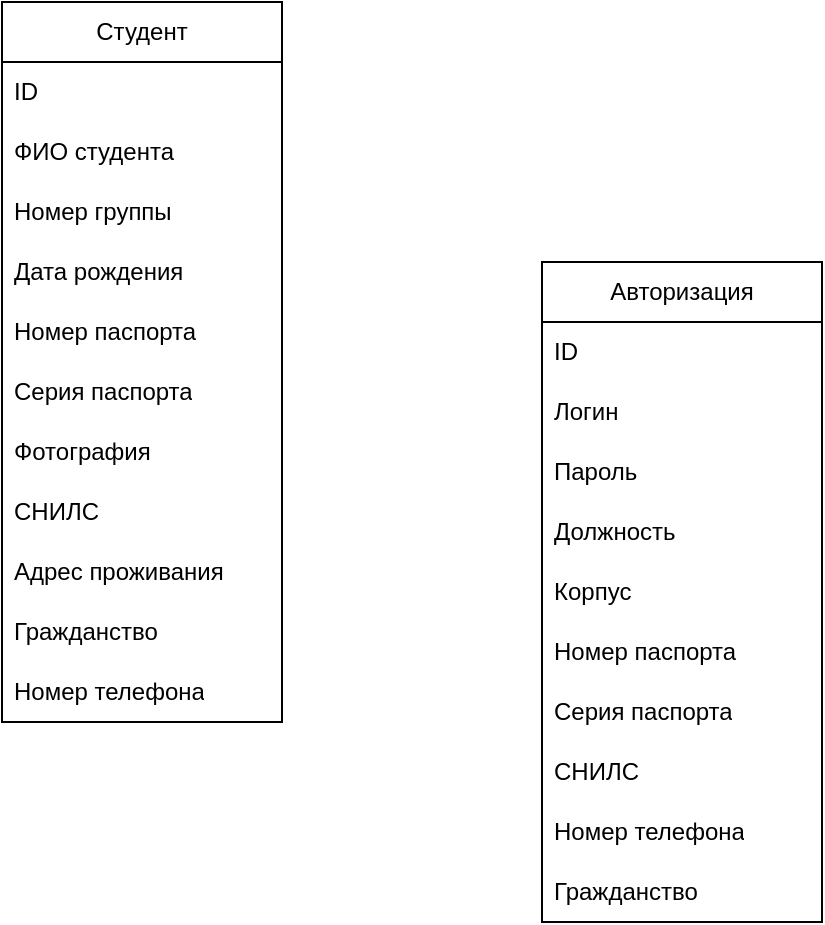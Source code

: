 <mxfile version="24.0.5" type="github">
  <diagram id="C5RBs43oDa-KdzZeNtuy" name="Page-1">
    <mxGraphModel dx="1434" dy="766" grid="1" gridSize="10" guides="1" tooltips="1" connect="1" arrows="1" fold="1" page="1" pageScale="1" pageWidth="827" pageHeight="1169" math="0" shadow="0">
      <root>
        <mxCell id="WIyWlLk6GJQsqaUBKTNV-0" />
        <mxCell id="WIyWlLk6GJQsqaUBKTNV-1" parent="WIyWlLk6GJQsqaUBKTNV-0" />
        <mxCell id="9LC6pD5QoBARgb9gXiUQ-0" value="Студент" style="swimlane;fontStyle=0;childLayout=stackLayout;horizontal=1;startSize=30;horizontalStack=0;resizeParent=1;resizeParentMax=0;resizeLast=0;collapsible=1;marginBottom=0;whiteSpace=wrap;html=1;" parent="WIyWlLk6GJQsqaUBKTNV-1" vertex="1">
          <mxGeometry x="170" y="140" width="140" height="360" as="geometry" />
        </mxCell>
        <mxCell id="9LC6pD5QoBARgb9gXiUQ-1" value="ID" style="text;strokeColor=none;fillColor=none;align=left;verticalAlign=middle;spacingLeft=4;spacingRight=4;overflow=hidden;points=[[0,0.5],[1,0.5]];portConstraint=eastwest;rotatable=0;whiteSpace=wrap;html=1;" parent="9LC6pD5QoBARgb9gXiUQ-0" vertex="1">
          <mxGeometry y="30" width="140" height="30" as="geometry" />
        </mxCell>
        <mxCell id="9LC6pD5QoBARgb9gXiUQ-2" value="ФИО студента" style="text;strokeColor=none;fillColor=none;align=left;verticalAlign=middle;spacingLeft=4;spacingRight=4;overflow=hidden;points=[[0,0.5],[1,0.5]];portConstraint=eastwest;rotatable=0;whiteSpace=wrap;html=1;" parent="9LC6pD5QoBARgb9gXiUQ-0" vertex="1">
          <mxGeometry y="60" width="140" height="30" as="geometry" />
        </mxCell>
        <mxCell id="9LC6pD5QoBARgb9gXiUQ-3" value="Номер группы" style="text;strokeColor=none;fillColor=none;align=left;verticalAlign=middle;spacingLeft=4;spacingRight=4;overflow=hidden;points=[[0,0.5],[1,0.5]];portConstraint=eastwest;rotatable=0;whiteSpace=wrap;html=1;" parent="9LC6pD5QoBARgb9gXiUQ-0" vertex="1">
          <mxGeometry y="90" width="140" height="30" as="geometry" />
        </mxCell>
        <mxCell id="9LC6pD5QoBARgb9gXiUQ-7" value="Дата рождения" style="text;strokeColor=none;fillColor=none;align=left;verticalAlign=middle;spacingLeft=4;spacingRight=4;overflow=hidden;points=[[0,0.5],[1,0.5]];portConstraint=eastwest;rotatable=0;whiteSpace=wrap;html=1;" parent="9LC6pD5QoBARgb9gXiUQ-0" vertex="1">
          <mxGeometry y="120" width="140" height="30" as="geometry" />
        </mxCell>
        <mxCell id="fMkkWlO40f7zomce9n-m-28" value="Номер паспорта" style="text;strokeColor=none;fillColor=none;align=left;verticalAlign=middle;spacingLeft=4;spacingRight=4;overflow=hidden;points=[[0,0.5],[1,0.5]];portConstraint=eastwest;rotatable=0;whiteSpace=wrap;html=1;" vertex="1" parent="9LC6pD5QoBARgb9gXiUQ-0">
          <mxGeometry y="150" width="140" height="30" as="geometry" />
        </mxCell>
        <mxCell id="fMkkWlO40f7zomce9n-m-27" value="Серия паспорта" style="text;strokeColor=none;fillColor=none;align=left;verticalAlign=middle;spacingLeft=4;spacingRight=4;overflow=hidden;points=[[0,0.5],[1,0.5]];portConstraint=eastwest;rotatable=0;whiteSpace=wrap;html=1;" vertex="1" parent="9LC6pD5QoBARgb9gXiUQ-0">
          <mxGeometry y="180" width="140" height="30" as="geometry" />
        </mxCell>
        <mxCell id="fMkkWlO40f7zomce9n-m-26" value="Фотография" style="text;strokeColor=none;fillColor=none;align=left;verticalAlign=middle;spacingLeft=4;spacingRight=4;overflow=hidden;points=[[0,0.5],[1,0.5]];portConstraint=eastwest;rotatable=0;whiteSpace=wrap;html=1;" vertex="1" parent="9LC6pD5QoBARgb9gXiUQ-0">
          <mxGeometry y="210" width="140" height="30" as="geometry" />
        </mxCell>
        <mxCell id="fMkkWlO40f7zomce9n-m-25" value="СНИЛС" style="text;strokeColor=none;fillColor=none;align=left;verticalAlign=middle;spacingLeft=4;spacingRight=4;overflow=hidden;points=[[0,0.5],[1,0.5]];portConstraint=eastwest;rotatable=0;whiteSpace=wrap;html=1;" vertex="1" parent="9LC6pD5QoBARgb9gXiUQ-0">
          <mxGeometry y="240" width="140" height="30" as="geometry" />
        </mxCell>
        <mxCell id="fMkkWlO40f7zomce9n-m-30" value="Адрес проживания" style="text;strokeColor=none;fillColor=none;align=left;verticalAlign=middle;spacingLeft=4;spacingRight=4;overflow=hidden;points=[[0,0.5],[1,0.5]];portConstraint=eastwest;rotatable=0;whiteSpace=wrap;html=1;" vertex="1" parent="9LC6pD5QoBARgb9gXiUQ-0">
          <mxGeometry y="270" width="140" height="30" as="geometry" />
        </mxCell>
        <mxCell id="fMkkWlO40f7zomce9n-m-29" value="Гражданство" style="text;strokeColor=none;fillColor=none;align=left;verticalAlign=middle;spacingLeft=4;spacingRight=4;overflow=hidden;points=[[0,0.5],[1,0.5]];portConstraint=eastwest;rotatable=0;whiteSpace=wrap;html=1;" vertex="1" parent="9LC6pD5QoBARgb9gXiUQ-0">
          <mxGeometry y="300" width="140" height="30" as="geometry" />
        </mxCell>
        <mxCell id="fMkkWlO40f7zomce9n-m-31" value="Номер телефона" style="text;strokeColor=none;fillColor=none;align=left;verticalAlign=middle;spacingLeft=4;spacingRight=4;overflow=hidden;points=[[0,0.5],[1,0.5]];portConstraint=eastwest;rotatable=0;whiteSpace=wrap;html=1;" vertex="1" parent="9LC6pD5QoBARgb9gXiUQ-0">
          <mxGeometry y="330" width="140" height="30" as="geometry" />
        </mxCell>
        <mxCell id="fMkkWlO40f7zomce9n-m-15" value="Авторизация" style="swimlane;fontStyle=0;childLayout=stackLayout;horizontal=1;startSize=30;horizontalStack=0;resizeParent=1;resizeParentMax=0;resizeLast=0;collapsible=1;marginBottom=0;whiteSpace=wrap;html=1;" vertex="1" parent="WIyWlLk6GJQsqaUBKTNV-1">
          <mxGeometry x="440" y="270" width="140" height="330" as="geometry" />
        </mxCell>
        <mxCell id="fMkkWlO40f7zomce9n-m-16" value="ID" style="text;strokeColor=none;fillColor=none;align=left;verticalAlign=middle;spacingLeft=4;spacingRight=4;overflow=hidden;points=[[0,0.5],[1,0.5]];portConstraint=eastwest;rotatable=0;whiteSpace=wrap;html=1;" vertex="1" parent="fMkkWlO40f7zomce9n-m-15">
          <mxGeometry y="30" width="140" height="30" as="geometry" />
        </mxCell>
        <mxCell id="fMkkWlO40f7zomce9n-m-17" value="Логин" style="text;strokeColor=none;fillColor=none;align=left;verticalAlign=middle;spacingLeft=4;spacingRight=4;overflow=hidden;points=[[0,0.5],[1,0.5]];portConstraint=eastwest;rotatable=0;whiteSpace=wrap;html=1;" vertex="1" parent="fMkkWlO40f7zomce9n-m-15">
          <mxGeometry y="60" width="140" height="30" as="geometry" />
        </mxCell>
        <mxCell id="fMkkWlO40f7zomce9n-m-18" value="Пароль" style="text;strokeColor=none;fillColor=none;align=left;verticalAlign=middle;spacingLeft=4;spacingRight=4;overflow=hidden;points=[[0,0.5],[1,0.5]];portConstraint=eastwest;rotatable=0;whiteSpace=wrap;html=1;" vertex="1" parent="fMkkWlO40f7zomce9n-m-15">
          <mxGeometry y="90" width="140" height="30" as="geometry" />
        </mxCell>
        <mxCell id="fMkkWlO40f7zomce9n-m-23" value="Должность" style="text;strokeColor=none;fillColor=none;align=left;verticalAlign=middle;spacingLeft=4;spacingRight=4;overflow=hidden;points=[[0,0.5],[1,0.5]];portConstraint=eastwest;rotatable=0;whiteSpace=wrap;html=1;" vertex="1" parent="fMkkWlO40f7zomce9n-m-15">
          <mxGeometry y="120" width="140" height="30" as="geometry" />
        </mxCell>
        <mxCell id="fMkkWlO40f7zomce9n-m-22" value="Корпус" style="text;strokeColor=none;fillColor=none;align=left;verticalAlign=middle;spacingLeft=4;spacingRight=4;overflow=hidden;points=[[0,0.5],[1,0.5]];portConstraint=eastwest;rotatable=0;whiteSpace=wrap;html=1;" vertex="1" parent="fMkkWlO40f7zomce9n-m-15">
          <mxGeometry y="150" width="140" height="30" as="geometry" />
        </mxCell>
        <mxCell id="fMkkWlO40f7zomce9n-m-21" value="Номер паспорта" style="text;strokeColor=none;fillColor=none;align=left;verticalAlign=middle;spacingLeft=4;spacingRight=4;overflow=hidden;points=[[0,0.5],[1,0.5]];portConstraint=eastwest;rotatable=0;whiteSpace=wrap;html=1;" vertex="1" parent="fMkkWlO40f7zomce9n-m-15">
          <mxGeometry y="180" width="140" height="30" as="geometry" />
        </mxCell>
        <mxCell id="fMkkWlO40f7zomce9n-m-20" value="Серия паспорта" style="text;strokeColor=none;fillColor=none;align=left;verticalAlign=middle;spacingLeft=4;spacingRight=4;overflow=hidden;points=[[0,0.5],[1,0.5]];portConstraint=eastwest;rotatable=0;whiteSpace=wrap;html=1;" vertex="1" parent="fMkkWlO40f7zomce9n-m-15">
          <mxGeometry y="210" width="140" height="30" as="geometry" />
        </mxCell>
        <mxCell id="fMkkWlO40f7zomce9n-m-19" value="СНИЛС" style="text;strokeColor=none;fillColor=none;align=left;verticalAlign=middle;spacingLeft=4;spacingRight=4;overflow=hidden;points=[[0,0.5],[1,0.5]];portConstraint=eastwest;rotatable=0;whiteSpace=wrap;html=1;" vertex="1" parent="fMkkWlO40f7zomce9n-m-15">
          <mxGeometry y="240" width="140" height="30" as="geometry" />
        </mxCell>
        <mxCell id="fMkkWlO40f7zomce9n-m-24" value="Номер телефона" style="text;strokeColor=none;fillColor=none;align=left;verticalAlign=middle;spacingLeft=4;spacingRight=4;overflow=hidden;points=[[0,0.5],[1,0.5]];portConstraint=eastwest;rotatable=0;whiteSpace=wrap;html=1;" vertex="1" parent="fMkkWlO40f7zomce9n-m-15">
          <mxGeometry y="270" width="140" height="30" as="geometry" />
        </mxCell>
        <mxCell id="fMkkWlO40f7zomce9n-m-33" value="Гражданство" style="text;strokeColor=none;fillColor=none;align=left;verticalAlign=middle;spacingLeft=4;spacingRight=4;overflow=hidden;points=[[0,0.5],[1,0.5]];portConstraint=eastwest;rotatable=0;whiteSpace=wrap;html=1;" vertex="1" parent="fMkkWlO40f7zomce9n-m-15">
          <mxGeometry y="300" width="140" height="30" as="geometry" />
        </mxCell>
      </root>
    </mxGraphModel>
  </diagram>
</mxfile>
